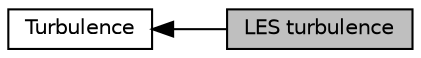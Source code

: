 digraph "LES turbulence"
{
  bgcolor="transparent";
  edge [fontname="Helvetica",fontsize="10",labelfontname="Helvetica",labelfontsize="10"];
  node [fontname="Helvetica",fontsize="10",shape=record];
  rankdir=LR;
  Node0 [label="LES turbulence",height=0.2,width=0.4,color="black", fillcolor="grey75", style="filled", fontcolor="black"];
  Node1 [label="Turbulence",height=0.2,width=0.4,color="black",URL="$a11045.html"];
  Node1->Node0 [shape=plaintext, dir="back", style="solid"];
}
